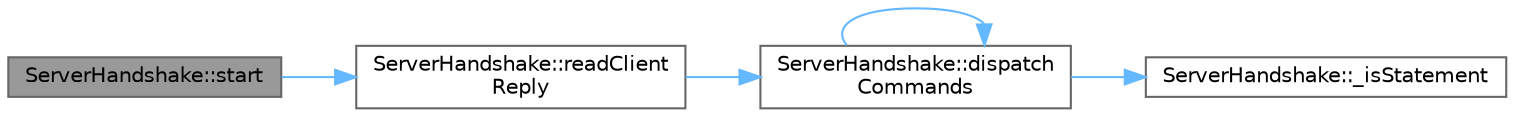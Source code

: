 digraph "ServerHandshake::start"
{
 // INTERACTIVE_SVG=YES
 // LATEX_PDF_SIZE
  bgcolor="transparent";
  edge [fontname=Helvetica,fontsize=10,labelfontname=Helvetica,labelfontsize=10];
  node [fontname=Helvetica,fontsize=10,shape=box,height=0.2,width=0.4];
  rankdir="LR";
  Node1 [id="Node000001",label="ServerHandshake::start",height=0.2,width=0.4,color="gray40", fillcolor="grey60", style="filled", fontcolor="black",tooltip=" "];
  Node1 -> Node2 [id="edge1_Node000001_Node000002",color="steelblue1",style="solid",tooltip=" "];
  Node2 [id="Node000002",label="ServerHandshake::readClient\lReply",height=0.2,width=0.4,color="grey40", fillcolor="white", style="filled",URL="$d2/d94/a00716_a85b9d3f779a0397b6d5b355a0323cd97.html#a85b9d3f779a0397b6d5b355a0323cd97",tooltip=" "];
  Node2 -> Node3 [id="edge2_Node000002_Node000003",color="steelblue1",style="solid",tooltip=" "];
  Node3 [id="Node000003",label="ServerHandshake::dispatch\lCommands",height=0.2,width=0.4,color="grey40", fillcolor="white", style="filled",URL="$d2/d94/a00716_a7c1cdab61917369873210fc86b3185e5.html#a7c1cdab61917369873210fc86b3185e5",tooltip=" "];
  Node3 -> Node4 [id="edge3_Node000003_Node000004",color="steelblue1",style="solid",tooltip=" "];
  Node4 [id="Node000004",label="ServerHandshake::_isStatement",height=0.2,width=0.4,color="grey40", fillcolor="white", style="filled",URL="$d2/d94/a00716_a0c60ad2ec7a7f3a09e2f6942eed49d97.html#a0c60ad2ec7a7f3a09e2f6942eed49d97",tooltip=" "];
  Node3 -> Node3 [id="edge4_Node000003_Node000003",color="steelblue1",style="solid",tooltip=" "];
}
